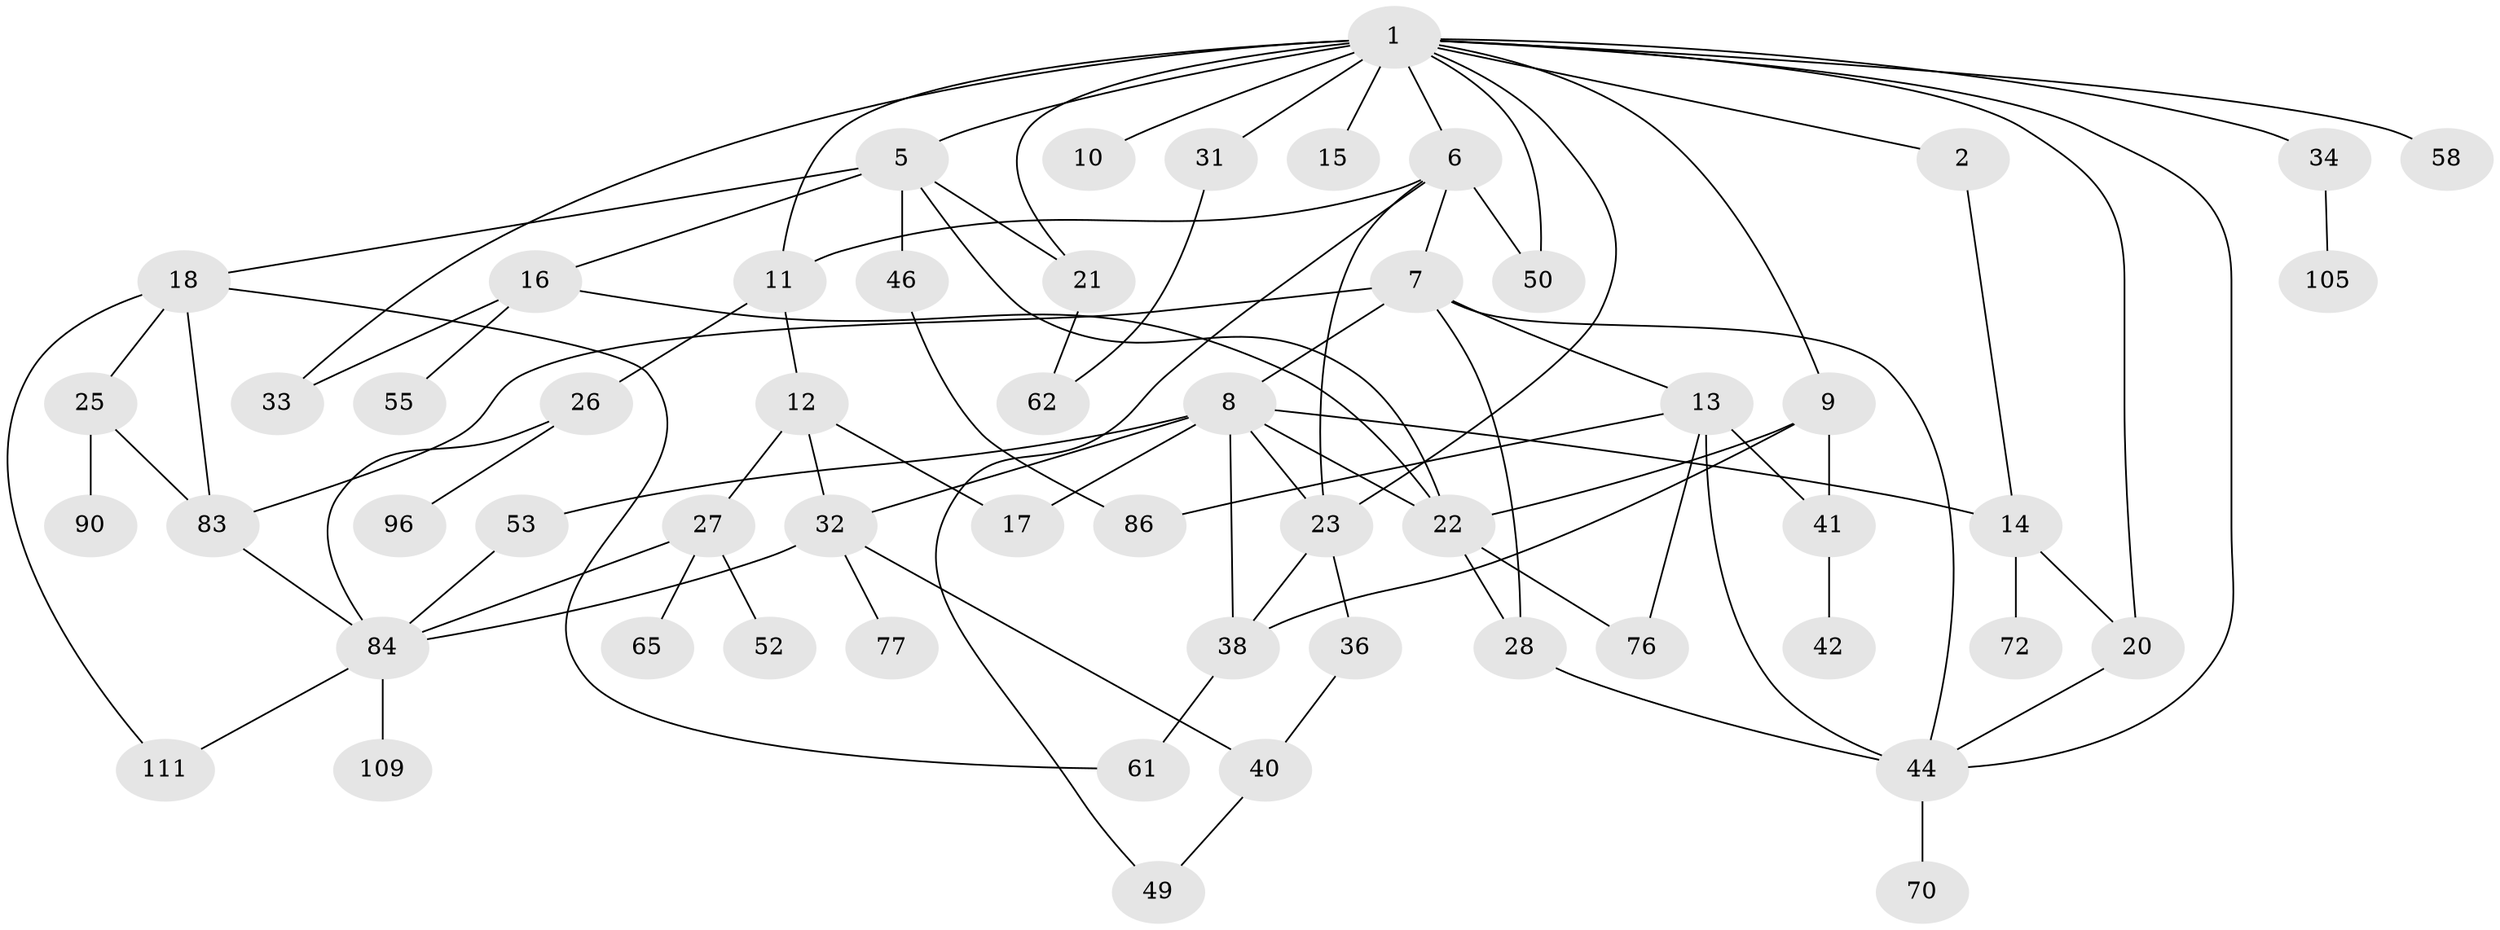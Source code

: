 // original degree distribution, {6: 0.035398230088495575, 2: 0.415929203539823, 10: 0.008849557522123894, 8: 0.008849557522123894, 7: 0.008849557522123894, 3: 0.18584070796460178, 1: 0.17699115044247787, 5: 0.05309734513274336, 4: 0.10619469026548672}
// Generated by graph-tools (version 1.1) at 2025/13/03/09/25 04:13:25]
// undirected, 56 vertices, 89 edges
graph export_dot {
graph [start="1"]
  node [color=gray90,style=filled];
  1 [super="+4+3"];
  2;
  5;
  6 [super="+106"];
  7;
  8 [super="+74+43"];
  9 [super="+19"];
  10;
  11;
  12;
  13 [super="+87"];
  14 [super="+59"];
  15;
  16;
  17;
  18 [super="+24+45+60"];
  20;
  21 [super="+30"];
  22 [super="+35+67"];
  23 [super="+57+37+63"];
  25;
  26;
  27;
  28 [super="+81"];
  31 [super="+80"];
  32 [super="+75+85+79"];
  33 [super="+39"];
  34;
  36;
  38 [super="+64+47"];
  40 [super="+54"];
  41;
  42 [super="+101"];
  44 [super="+82+56"];
  46;
  49;
  50 [super="+94"];
  52 [super="+98"];
  53;
  55 [super="+68"];
  58 [super="+66"];
  61 [super="+99"];
  62;
  65;
  70;
  72;
  76;
  77;
  83 [super="+89+103"];
  84 [super="+91"];
  86;
  90;
  96;
  105;
  109;
  111;
  1 -- 2;
  1 -- 15;
  1 -- 21 [weight=2];
  1 -- 50;
  1 -- 33;
  1 -- 34;
  1 -- 6;
  1 -- 9;
  1 -- 10;
  1 -- 11 [weight=2];
  1 -- 44;
  1 -- 20;
  1 -- 31;
  1 -- 5;
  1 -- 23;
  1 -- 58;
  2 -- 14;
  5 -- 16;
  5 -- 18;
  5 -- 22;
  5 -- 46;
  5 -- 21;
  6 -- 7;
  6 -- 11;
  6 -- 23 [weight=2];
  6 -- 49;
  6 -- 50;
  7 -- 8 [weight=2];
  7 -- 13;
  7 -- 28;
  7 -- 83;
  7 -- 44;
  8 -- 32;
  8 -- 23;
  8 -- 17;
  8 -- 53;
  8 -- 22;
  8 -- 14;
  8 -- 38;
  9 -- 38;
  9 -- 22;
  9 -- 41 [weight=2];
  11 -- 12;
  11 -- 26;
  12 -- 17;
  12 -- 27;
  12 -- 32;
  13 -- 44;
  13 -- 41;
  13 -- 76;
  13 -- 86;
  14 -- 72;
  14 -- 20;
  16 -- 33;
  16 -- 55;
  16 -- 22;
  18 -- 25;
  18 -- 83;
  18 -- 111;
  18 -- 61;
  20 -- 44;
  21 -- 62;
  22 -- 76;
  22 -- 28;
  23 -- 36;
  23 -- 38 [weight=2];
  25 -- 90;
  25 -- 83;
  26 -- 96;
  26 -- 84;
  27 -- 52;
  27 -- 65;
  27 -- 84;
  28 -- 44;
  31 -- 62;
  32 -- 77;
  32 -- 40;
  32 -- 84;
  34 -- 105;
  36 -- 40;
  38 -- 61;
  40 -- 49;
  41 -- 42;
  44 -- 70;
  46 -- 86;
  53 -- 84;
  83 -- 84;
  84 -- 109;
  84 -- 111;
}
